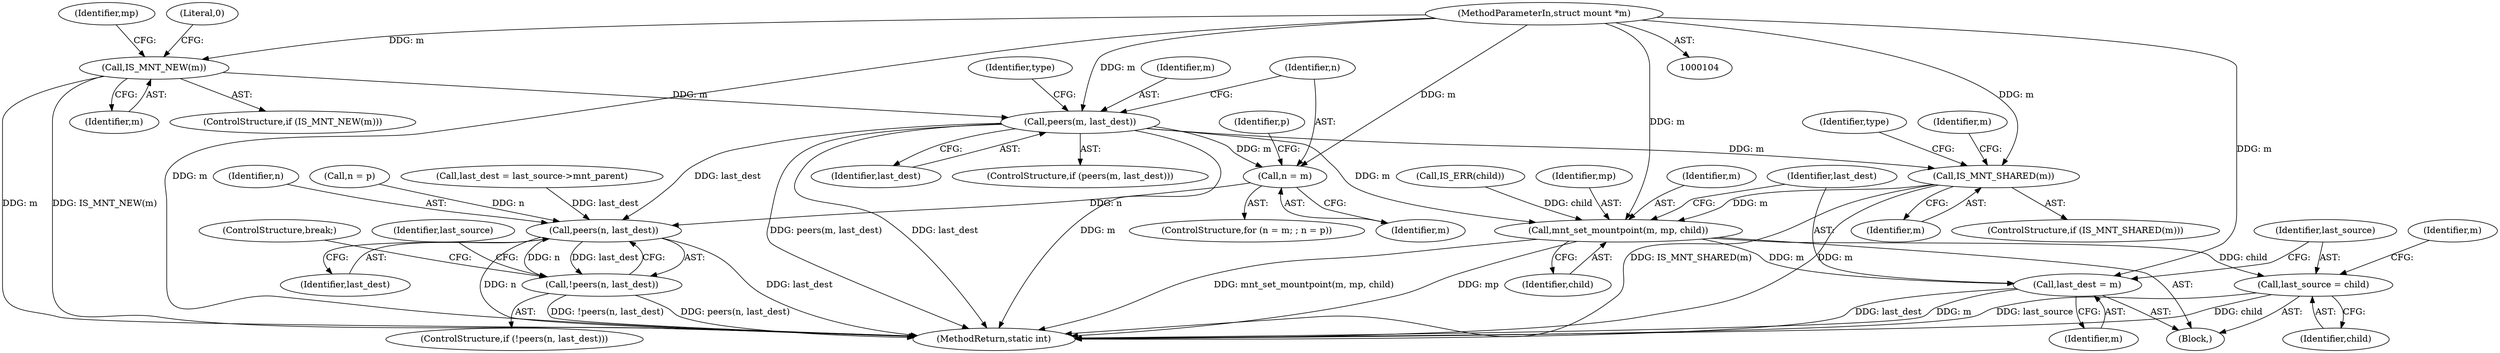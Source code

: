 digraph "1_linux_5ec0811d30378ae104f250bfc9b3640242d81e3f_0@pointer" {
"1000110" [label="(Call,IS_MNT_NEW(m))"];
"1000105" [label="(MethodParameterIn,struct mount *m)"];
"1000128" [label="(Call,peers(m, last_dest))"];
"1000140" [label="(Call,n = m)"];
"1000179" [label="(Call,peers(n, last_dest))"];
"1000178" [label="(Call,!peers(n, last_dest))"];
"1000198" [label="(Call,IS_MNT_SHARED(m))"];
"1000237" [label="(Call,mnt_set_mountpoint(m, mp, child))"];
"1000241" [label="(Call,last_dest = m)"];
"1000244" [label="(Call,last_source = child)"];
"1000193" [label="(ControlStructure,break;)"];
"1000241" [label="(Call,last_dest = m)"];
"1000110" [label="(Call,IS_MNT_NEW(m))"];
"1000179" [label="(Call,peers(n, last_dest))"];
"1000225" [label="(Call,IS_ERR(child))"];
"1000148" [label="(Identifier,p)"];
"1000172" [label="(Call,last_dest = last_source->mnt_parent)"];
"1000239" [label="(Identifier,mp)"];
"1000113" [label="(Literal,0)"];
"1000178" [label="(Call,!peers(n, last_dest))"];
"1000201" [label="(Identifier,type)"];
"1000177" [label="(ControlStructure,if (!peers(n, last_dest)))"];
"1000130" [label="(Identifier,last_dest)"];
"1000106" [label="(Block,)"];
"1000105" [label="(MethodParameterIn,struct mount *m)"];
"1000180" [label="(Identifier,n)"];
"1000140" [label="(Call,n = m)"];
"1000245" [label="(Identifier,last_source)"];
"1000242" [label="(Identifier,last_dest)"];
"1000129" [label="(Identifier,m)"];
"1000198" [label="(Call,IS_MNT_SHARED(m))"];
"1000238" [label="(Identifier,m)"];
"1000118" [label="(Identifier,mp)"];
"1000199" [label="(Identifier,m)"];
"1000111" [label="(Identifier,m)"];
"1000133" [label="(Identifier,type)"];
"1000181" [label="(Identifier,last_dest)"];
"1000197" [label="(ControlStructure,if (IS_MNT_SHARED(m)))"];
"1000237" [label="(Call,mnt_set_mountpoint(m, mp, child))"];
"1000184" [label="(Identifier,last_source)"];
"1000142" [label="(Identifier,m)"];
"1000139" [label="(ControlStructure,for (n = m; ; n = p))"];
"1000244" [label="(Call,last_source = child)"];
"1000127" [label="(ControlStructure,if (peers(m, last_dest)))"];
"1000109" [label="(ControlStructure,if (IS_MNT_NEW(m)))"];
"1000250" [label="(Identifier,m)"];
"1000141" [label="(Identifier,n)"];
"1000246" [label="(Identifier,child)"];
"1000243" [label="(Identifier,m)"];
"1000272" [label="(MethodReturn,static int)"];
"1000143" [label="(Call,n = p)"];
"1000240" [label="(Identifier,child)"];
"1000128" [label="(Call,peers(m, last_dest))"];
"1000207" [label="(Identifier,m)"];
"1000110" -> "1000109"  [label="AST: "];
"1000110" -> "1000111"  [label="CFG: "];
"1000111" -> "1000110"  [label="AST: "];
"1000113" -> "1000110"  [label="CFG: "];
"1000118" -> "1000110"  [label="CFG: "];
"1000110" -> "1000272"  [label="DDG: IS_MNT_NEW(m)"];
"1000110" -> "1000272"  [label="DDG: m"];
"1000105" -> "1000110"  [label="DDG: m"];
"1000110" -> "1000128"  [label="DDG: m"];
"1000105" -> "1000104"  [label="AST: "];
"1000105" -> "1000272"  [label="DDG: m"];
"1000105" -> "1000128"  [label="DDG: m"];
"1000105" -> "1000140"  [label="DDG: m"];
"1000105" -> "1000198"  [label="DDG: m"];
"1000105" -> "1000237"  [label="DDG: m"];
"1000105" -> "1000241"  [label="DDG: m"];
"1000128" -> "1000127"  [label="AST: "];
"1000128" -> "1000130"  [label="CFG: "];
"1000129" -> "1000128"  [label="AST: "];
"1000130" -> "1000128"  [label="AST: "];
"1000133" -> "1000128"  [label="CFG: "];
"1000141" -> "1000128"  [label="CFG: "];
"1000128" -> "1000272"  [label="DDG: last_dest"];
"1000128" -> "1000272"  [label="DDG: m"];
"1000128" -> "1000272"  [label="DDG: peers(m, last_dest)"];
"1000128" -> "1000140"  [label="DDG: m"];
"1000128" -> "1000179"  [label="DDG: last_dest"];
"1000128" -> "1000198"  [label="DDG: m"];
"1000128" -> "1000237"  [label="DDG: m"];
"1000140" -> "1000139"  [label="AST: "];
"1000140" -> "1000142"  [label="CFG: "];
"1000141" -> "1000140"  [label="AST: "];
"1000142" -> "1000140"  [label="AST: "];
"1000148" -> "1000140"  [label="CFG: "];
"1000140" -> "1000179"  [label="DDG: n"];
"1000179" -> "1000178"  [label="AST: "];
"1000179" -> "1000181"  [label="CFG: "];
"1000180" -> "1000179"  [label="AST: "];
"1000181" -> "1000179"  [label="AST: "];
"1000178" -> "1000179"  [label="CFG: "];
"1000179" -> "1000272"  [label="DDG: last_dest"];
"1000179" -> "1000272"  [label="DDG: n"];
"1000179" -> "1000178"  [label="DDG: n"];
"1000179" -> "1000178"  [label="DDG: last_dest"];
"1000143" -> "1000179"  [label="DDG: n"];
"1000172" -> "1000179"  [label="DDG: last_dest"];
"1000178" -> "1000177"  [label="AST: "];
"1000184" -> "1000178"  [label="CFG: "];
"1000193" -> "1000178"  [label="CFG: "];
"1000178" -> "1000272"  [label="DDG: peers(n, last_dest)"];
"1000178" -> "1000272"  [label="DDG: !peers(n, last_dest)"];
"1000198" -> "1000197"  [label="AST: "];
"1000198" -> "1000199"  [label="CFG: "];
"1000199" -> "1000198"  [label="AST: "];
"1000201" -> "1000198"  [label="CFG: "];
"1000207" -> "1000198"  [label="CFG: "];
"1000198" -> "1000272"  [label="DDG: m"];
"1000198" -> "1000272"  [label="DDG: IS_MNT_SHARED(m)"];
"1000198" -> "1000237"  [label="DDG: m"];
"1000237" -> "1000106"  [label="AST: "];
"1000237" -> "1000240"  [label="CFG: "];
"1000238" -> "1000237"  [label="AST: "];
"1000239" -> "1000237"  [label="AST: "];
"1000240" -> "1000237"  [label="AST: "];
"1000242" -> "1000237"  [label="CFG: "];
"1000237" -> "1000272"  [label="DDG: mnt_set_mountpoint(m, mp, child)"];
"1000237" -> "1000272"  [label="DDG: mp"];
"1000225" -> "1000237"  [label="DDG: child"];
"1000237" -> "1000241"  [label="DDG: m"];
"1000237" -> "1000244"  [label="DDG: child"];
"1000241" -> "1000106"  [label="AST: "];
"1000241" -> "1000243"  [label="CFG: "];
"1000242" -> "1000241"  [label="AST: "];
"1000243" -> "1000241"  [label="AST: "];
"1000245" -> "1000241"  [label="CFG: "];
"1000241" -> "1000272"  [label="DDG: last_dest"];
"1000241" -> "1000272"  [label="DDG: m"];
"1000244" -> "1000106"  [label="AST: "];
"1000244" -> "1000246"  [label="CFG: "];
"1000245" -> "1000244"  [label="AST: "];
"1000246" -> "1000244"  [label="AST: "];
"1000250" -> "1000244"  [label="CFG: "];
"1000244" -> "1000272"  [label="DDG: last_source"];
"1000244" -> "1000272"  [label="DDG: child"];
}
